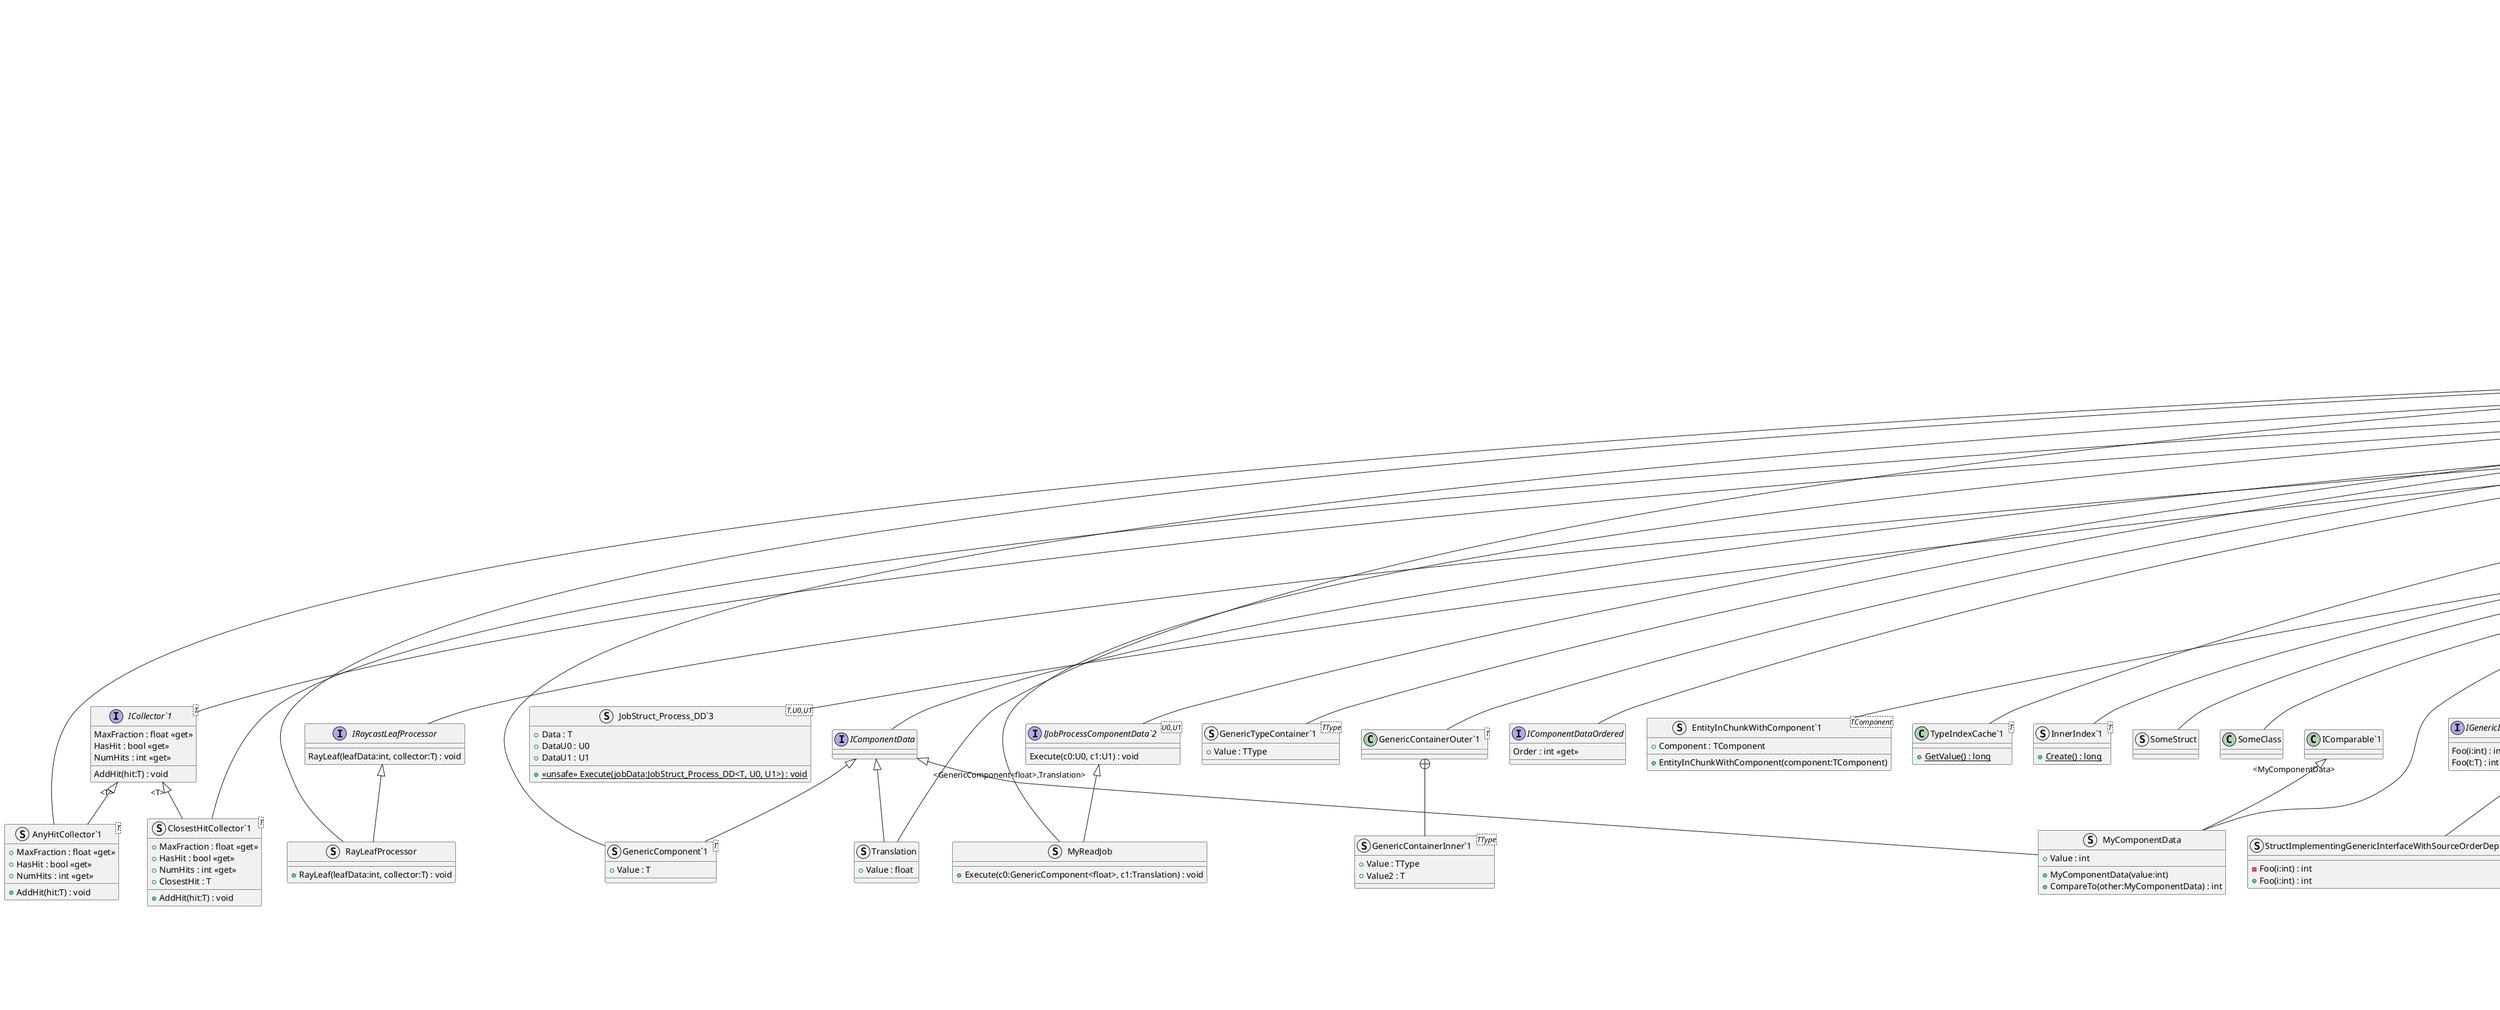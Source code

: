 @startuml
class TestGenerics <<partial>> {
    + {static} StructNestedGenerics() : int
    + {static} CheckSizeOfWithGenerics() : int
    + {static} TestOuterInnerGenerics() : float
    + {static} TestOuterInnerGenerics2() : float
    + {static} TestActivator() : float
    + {static} TestActivatorIndirect() : float
    + {static} TestStaticMethodGeneric() : float
    - {static} CreateActivator(value:float) : TNew
    - {static} ComputeData(left:TLeft, right:TRight) : TResult
    + {static} TestCrossConstraints() : void
    + {static} TestCrossAndGenericArgumentsInGenericInterface() : float
    + {static} TestCase_1059355() : int
    + {static} ExplicitInterfaceImplementation() : void
    + {static} ExecutePhysicsJob() : int
    {static} - castRay(data:int, collector:T) : void
    {static} - processLeaves(processor:T, collector:U) : void
    {static} - castRayMesh(collector:T) : void
    + {static} TestGenericIssueWithIJobProcessComponentData() : float
    + {static} TestSizeOfWithGenericType() : int
    + {static} TestSizeOfWithNestedGenericTypes() : int
    + {static} CheckInterfaceCallsThroughGenericsOfGenerics() : int
    + {static} TestNestedGenericsWithStaticAndSameName() : long
    - {static} GenericResolutionBranchTrick() : int
    + {static} TestGenericResolutionBranchTrickInt() : int
    + {static} TestGenericResolutionBranchTrickStruct() : int
    + {static} <<unsafe>> TestGenericResolutionBranchTrickClass() : int
    + {static} TestStructImplementingGenericInterfaceWithSourceOrderDependentResolution() : int
    - {static} CallStructImplementingGenericInterfaceWithSourceOrderDependentResolutionHelper(value:T, u:U) : int
    + {static} TestStructImplementingGenericInterfaceWithSourceOrderDependentResolution2() : int
    - {static} CallStructImplementingGenericInterfaceWithSourceOrderDependentResolution2Helper(value:T, u:U) : int
    + {static} CallGenericStructImplementingGenericInterfaceWithOverloads() : int
    - {static} CallGenericStructImplementingGenericInterfaceWithOverloadsHelper(value:T) : int
    + {static} CallGenericStructImplementingGenericInterfaceWithOverloads2() : int
    - {static} CallGenericStructImplementingGenericInterfaceWithOverloadsHelper2(value:T, result1:U, result2:U) : void
    + {static} CallGenericStructImplementingGenericInterfaceWithOverloadsWrapper() : int
    - {static} CallGenericStructImplementingGenericInterfaceWithOverloadsHelperWrapper(value:T) : int
    + {static} CallGenericStructImplementingGenericInterfaceWithOverloadsWrapper2() : int
    - {static} CallGenericStructImplementingGenericInterfaceWithOverloadsHelperWrapper2(value:T, result1:U, result2:U, result3:U, result4:U) : void
    + {static} CallStructImplementingGenericInterfaceWithMoreSpecificOverload() : int
    - {static} CallStructImplementingGenericInterfaceWithMoreSpecificOverloadHelper(value:T) : int
    + {static} CallStructImplementingGenericInterfaceWithMoreSpecificOverload2() : int
    - {static} CallStructImplementingGenericInterfaceWithMoreSpecificOverload2Helper(value:T) : int
    + {static} CallGenericStructImplementingGenericInterfaceWithPrivateOverload() : int
    - {static} CallGenericStructImplementingGenericInterfaceWithPrivateOverloadHelper(value:T) : int
    + {static} CallGenericStructImplementingGenericInterfaceDerived() : int
    - {static} CallGenericStructImplementingGenericInterfaceDerivedHelper(value:T) : int
    + {static} CallBaseInterfaceMethodOnGenericStruct() : int
    - {static} CallBaseInterfaceMethodOnGenericStructHelper(value:T) : int
    + {static} CallGenericStructImplementingGenericInterfaceDerived2() : int
    - {static} CallGenericStructImplementingGenericInterfaceDerived2Helper(value:T) : int
    + {static} CallGetHashCodeViaInterface() : int
    + {static} CallGetHashCodeViaInterfaceHelper(value:T) : int
    + {static} CallGetHashCodeViaInterface2() : int
    + {static} CallGetHashCodeViaInterface3() : int
}
struct "DataOutput2`1"<TType> {
    <<internal>> m_Value : TType
}
interface "IMyActivator`1"<T> {
    Create(value:float) : T
}
struct "MyActivator`1"<T> {
    + Create(value:float) : T
}
struct "MyActivatorIndirect`1"<T> {
    + Create(value:float) : T
}
interface IMyData {
    Value : float <<get>> <<set>>
}
struct MyValueData1 {
    + Value : float <<get>> <<set>>
}
struct MyValueData2 {
    + Value : float <<get>> <<set>>
}
struct "GenericStructOuter`2"<T1,T2> {
}
struct "GenericStructOuter2`2"<T1,T2> {
}
struct "Executor`1"<T> {
    + {static} Execute(job:T) : void
}
struct "GenericStruct`2"<T1,T2> {
    + FieldMixed1 : GenericSubStruct<int, T2>
    + FieldMixed2 : GenericSubStruct<T1, float>
}
struct "GenericSubStruct`2"<T3,T4> {
    + Field3 : T3
    + Field4 : T4
}
interface IRotation {
    Value : float <<get>> <<set>>
}
struct SimpleRotation {
    + Value : float <<get>> <<set>>
}
struct SimpleRotation2 {
    + Value : float <<get>> <<set>>
}
struct ReproBurstError {
    + first : FirstLevel<SecondLevel<int>, int>
    + second : SecondLevel<int>
    + Execute() : void
}
struct "FirstLevel`2"<T1,T2> {
    + First(t1:T1, t2:T2) : void
}
interface "ISecondLevel`1"<T2> {
    Second(x:T2) : void
}
struct "SecondLevel`1"<T> {
    + Second(x:T) : void
}
struct "CaseMixedGenerics`1"<T1> {
}
struct CaseMixedImplem {
    + MyMethod(t2:SimpleRotation, value:T) : float
}
struct ReproBurstError2 {
    - solver : Simplified<BugRepro<Variant>.Foo>
    + Result : int
    + Execute() : void
}
struct Variant {
}
struct "BugRepro`1"<TVariant> {
}
interface IFoo {
    Bug() : void
}
struct "Simplified`1"<T> {
    + Run(foo:T) : int
}
struct ExplicitInterfaceStruct {
    - Execute() : void
}
struct ExplicitRunner {
    + {static} RunJob(job:T) : void
}
interface IQueryResult {
    Fraction : float <<get>> <<set>>
}
struct RayCastResult {
    + Fraction : float <<get>> <<set>>
    + SurfaceNormal : float3
    + RigidBodyIndex : int
}
interface "ICollector`1"<T> {
    MaxFraction : float <<get>>
    HasHit : bool <<get>>
    NumHits : int <<get>>
    AddHit(hit:T) : void
}
struct "AnyHitCollector`1"<T> {
    + MaxFraction : float <<get>>
    + HasHit : bool <<get>>
    + NumHits : int <<get>>
    + AddHit(hit:T) : void
}
struct "ClosestHitCollector`1"<T> {
    + MaxFraction : float <<get>>
    + HasHit : bool <<get>>
    + NumHits : int <<get>>
    + ClosestHit : T
    + AddHit(hit:T) : void
}
interface IRaycastLeafProcessor {
    RayLeaf(leafData:int, collector:T) : void
}
struct RayLeafProcessor {
    + RayLeaf(leafData:int, collector:T) : void
}
struct PhysicsJob {
    + result : bool
    + <<unsafe>> Execute(index:int) : void
}
interface IComponentData {
}
struct "JobStruct_Process_DD`3"<T,U0,U1> {
    + Data : T
    + DataU0 : U0
    + DataU1 : U1
    + {static} <<unsafe>> Execute(jobData:JobStruct_Process_DD<T, U0, U1>) : void
}
interface "IJobProcessComponentData`2"<U0,U1> {
    Execute(c0:U0, c1:U1) : void
}
struct "GenericComponent`1"<T> {
    + Value : T
}
struct Translation {
    + Value : float
}
struct MyReadJob {
    + Execute(c0:GenericComponent<float>, c1:Translation) : void
}
struct "GenericTypeContainer`1"<TType> {
    + Value : TType
}
class "GenericContainerOuter`1"<T> {
}
interface IComponentDataOrdered {
    Order : int <<get>>
}
struct "EntityInChunkWithComponent`1"<TComponent> {
    + Component : TComponent
    + EntityInChunkWithComponent(component:TComponent)
}
struct "EntityInChunkWithComponentComparer`1"<TComponent> {
    + Compare(x:EntityInChunkWithComponent<TComponent>, y:EntityInChunkWithComponent<TComponent>) : int
}
struct "MyOuterStructWithGenerics`1"<TComponent> {
    + {static} GetJob() : InnerWithComparer<EntityInChunkWithComponent<TComponent>, EntityInChunkWithComponentComparer<TComponent>>
}
struct MyComponentData {
    + Value : int
    + MyComponentData(value:int)
    + CompareTo(other:MyComponentData) : int
}
class "TypeIndexCache`1"<T> {
    + {static} GetValue() : long
}
struct "InnerIndex`1"<T> {
    + {static} Create() : long
}
struct SomeStruct {
}
class SomeClass {
}
interface "IGenericInterfaceWithSourceOrderDependentResolution`1"<T> {
    Foo(i:int) : int
    Foo(t:T) : int
}
struct StructImplementingGenericInterfaceWithSourceOrderDependentResolution {
    - Foo(i:int) : int
    + Foo(i:int) : int
}
interface "IGenericInterfaceWithSourceOrderDependentResolution2`1"<T> {
    Foo(t:T) : int
    Foo(i:int) : int
}
struct StructImplementingGenericInterfaceWithSourceOrderDependentResolution2 {
    - Foo(i:int) : int
    + Foo(i:int) : int
}
interface "IGenericInterfaceWithOverloads`1"<T> {
    Foo(u:uint) : T
    Foo(i:int) : T
}
struct "GenericStructImplementingGenericInterfaceWithOverloads`1"<T> {
    + UIntValue : T
    + IntValue : T
    + Foo(u:uint) : T
    + Foo(i:int) : T
}
interface "IGenericInterfaceWithOverloadsWrapper`1"<T> {
    Bar(index:uint) : GenericStructImplementingGenericInterfaceWithOverloads<T>
    Bar(index:int) : GenericStructImplementingGenericInterfaceWithOverloads<T>
}
struct "GenericStructImplementingGenericInterfaceWithOverloadsWrapper`1"<T> {
    + UIntValue : GenericStructImplementingGenericInterfaceWithOverloads<T>
    + IntValue : GenericStructImplementingGenericInterfaceWithOverloads<T>
    + Bar(index:uint) : GenericStructImplementingGenericInterfaceWithOverloads<T>
    + Bar(index:int) : GenericStructImplementingGenericInterfaceWithOverloads<T>
}
interface "IGenericInterfaceWithMoreSpecificOverload`1"<T> {
    Foo(t:T) : int
    Foo(i:int) : int
}
struct "StructImplementingGenericInterfaceWithMoreSpecificOverload`1"<T> {
    + Foo(t:T) : int
    + Foo(i:int) : int
}
struct StructImplementingGenericInterfaceWithMoreSpecificOverload2 {
    + Foo(i:int) : int
}
interface "IGenericInterface`1"<T> {
    Get(idx:int) : T
}
struct "GenericStructImplementingGenericInterfaceWithPrivateOverload`1"<T> {
    - Get(idx:T) : int
    + Get(idx:int) : T
}
interface "IGenericInterfaceBase`1"<T> {
    Foo(t:T) : int
    Foo(d:double) : int
}
interface "IGenericInterfaceDerived`2"<T,U> {
    Foo(u:U) : int
}
struct "GenericStructImplementingGenericInterfaceDerived`1"<T> {
    + Foo(u:T) : int
    + Foo(d:double) : int
}
struct "GenericStructImplementingGenericInterfaceDerived2`1"<T> {
    - Foo(t:T) : int
    - Foo(d:double) : int
    + Foo(u:T) : int
}
struct CallGetHashCodeViaInterfaceStruct {
    + Value : int
    + <<override>> GetHashCode() : int
    + GetHashCode(x:int) : int
}
struct CallGetHashCodeViaInterfaceStruct2 {
    + Value : int
    + GetHashCode(x:int) : int
    + GetHashCode(d:double) : double
}
struct CallGetHashCodeViaInterfaceStruct3 {
    + Value : int
}
struct GenericStructInner {
    + Field1 : T1
    + Field2 : T2
    + Result : float
    + Execute() : void
}
struct "GenericStructInner`1"<T3> {
    + Field1 : T1
    + Field2 : T2
    + Field3 : T3
    + Result : float
    + Execute() : void
}
interface "MyInterface`1"<T2> {
    MyMethod(t2:T2, value:T) : float
}
struct "Check`2"<T3,T4> {
    - t3Value : T3
    - t4Value : T4
    + Execute() : float
    + {static} Run(t1:T1, t3t4:Check<T3, T4>) : float
}
struct Foo {
    + Bug() : void
}
struct "GenericContainerInner`1"<TType> {
    + Value : TType
    + Value2 : T
}
struct "InnerWithComparer`2"<T,TComparer> {
    + Value1 : T
    + Value2 : T
    + Result : int
    + Execute() : void
}
TestGenerics +-- "DataOutput2`1"
TestGenerics +-- "IMyActivator`1"
TestGenerics +-- "MyActivator`1"
"IMyActivator`1" "<T>" <|-- "MyActivator`1"
TestGenerics +-- "MyActivatorIndirect`1"
"IMyActivator`1" "<T>" <|-- "MyActivatorIndirect`1"
TestGenerics +-- IMyData
TestGenerics +-- MyValueData1
IMyData <|-- MyValueData1
TestGenerics +-- MyValueData2
IMyData <|-- MyValueData2
TestGenerics +-- "GenericStructOuter`2"
TestGenerics +-- "GenericStructOuter2`2"
TestGenerics +-- "Executor`1"
TestGenerics +-- "GenericStruct`2"
TestGenerics +-- "GenericSubStruct`2"
TestGenerics +-- IRotation
TestGenerics +-- SimpleRotation
IRotation <|-- SimpleRotation
TestGenerics +-- SimpleRotation2
IRotation <|-- SimpleRotation2
TestGenerics +-- ReproBurstError
IJob <|-- ReproBurstError
TestGenerics +-- "FirstLevel`2"
TestGenerics +-- "ISecondLevel`1"
TestGenerics +-- "SecondLevel`1"
"ISecondLevel`1" "<T>" <|-- "SecondLevel`1"
TestGenerics +-- "CaseMixedGenerics`1"
TestGenerics +-- CaseMixedImplem
TestGenerics +-- ReproBurstError2
IJob <|-- ReproBurstError2
TestGenerics +-- Variant
TestGenerics +-- "BugRepro`1"
TestGenerics +-- IFoo
TestGenerics +-- "Simplified`1"
TestGenerics +-- ExplicitInterfaceStruct
IJob <|-- ExplicitInterfaceStruct
TestGenerics +-- ExplicitRunner
TestGenerics +-- IQueryResult
TestGenerics +-- RayCastResult
IQueryResult <|-- RayCastResult
TestGenerics +-- "ICollector`1"
TestGenerics +-- "AnyHitCollector`1"
"ICollector`1" "<T>" <|-- "AnyHitCollector`1"
TestGenerics +-- "ClosestHitCollector`1"
"ICollector`1" "<T>" <|-- "ClosestHitCollector`1"
TestGenerics +-- IRaycastLeafProcessor
TestGenerics +-- RayLeafProcessor
IRaycastLeafProcessor <|-- RayLeafProcessor
TestGenerics +-- PhysicsJob
IJobParallelFor <|-- PhysicsJob
TestGenerics +-- IComponentData
TestGenerics +-- "JobStruct_Process_DD`3"
TestGenerics +-- "IJobProcessComponentData`2"
TestGenerics +-- "GenericComponent`1"
IComponentData <|-- "GenericComponent`1"
TestGenerics +-- Translation
IComponentData <|-- Translation
TestGenerics +-- MyReadJob
"IJobProcessComponentData`2" "<GenericComponent<float>,Translation>" <|-- MyReadJob
TestGenerics +-- "GenericTypeContainer`1"
TestGenerics +-- "GenericContainerOuter`1"
TestGenerics +-- IComponentDataOrdered
TestGenerics +-- "EntityInChunkWithComponent`1"
TestGenerics +-- "EntityInChunkWithComponentComparer`1"
"IComparer`1" "<EntityInChunkWithComponent<TComponent>>" <|-- "EntityInChunkWithComponentComparer`1"
TestGenerics +-- "MyOuterStructWithGenerics`1"
TestGenerics +-- MyComponentData
IComponentData <|-- MyComponentData
"IComparable`1" "<MyComponentData>" <|-- MyComponentData
TestGenerics +-- "TypeIndexCache`1"
TestGenerics +-- "InnerIndex`1"
TestGenerics +-- SomeStruct
TestGenerics +-- SomeClass
TestGenerics +-- "IGenericInterfaceWithSourceOrderDependentResolution`1"
TestGenerics +-- StructImplementingGenericInterfaceWithSourceOrderDependentResolution
"IGenericInterfaceWithSourceOrderDependentResolution`1" "<int>" <|-- StructImplementingGenericInterfaceWithSourceOrderDependentResolution
TestGenerics +-- "IGenericInterfaceWithSourceOrderDependentResolution2`1"
TestGenerics +-- StructImplementingGenericInterfaceWithSourceOrderDependentResolution2
"IGenericInterfaceWithSourceOrderDependentResolution2`1" "<int>" <|-- StructImplementingGenericInterfaceWithSourceOrderDependentResolution2
TestGenerics +-- "IGenericInterfaceWithOverloads`1"
TestGenerics +-- "GenericStructImplementingGenericInterfaceWithOverloads`1"
"IGenericInterfaceWithOverloads`1" "<T>" <|-- "GenericStructImplementingGenericInterfaceWithOverloads`1"
TestGenerics +-- "IGenericInterfaceWithOverloadsWrapper`1"
TestGenerics +-- "GenericStructImplementingGenericInterfaceWithOverloadsWrapper`1"
"IGenericInterfaceWithOverloadsWrapper`1" "<T>" <|-- "GenericStructImplementingGenericInterfaceWithOverloadsWrapper`1"
TestGenerics +-- "IGenericInterfaceWithMoreSpecificOverload`1"
TestGenerics +-- "StructImplementingGenericInterfaceWithMoreSpecificOverload`1"
"IGenericInterfaceWithMoreSpecificOverload`1" "<T>" <|-- "StructImplementingGenericInterfaceWithMoreSpecificOverload`1"
TestGenerics +-- StructImplementingGenericInterfaceWithMoreSpecificOverload2
"IGenericInterfaceWithMoreSpecificOverload`1" "<int>" <|-- StructImplementingGenericInterfaceWithMoreSpecificOverload2
TestGenerics +-- "IGenericInterface`1"
TestGenerics +-- "GenericStructImplementingGenericInterfaceWithPrivateOverload`1"
"IGenericInterface`1" "<T>" <|-- "GenericStructImplementingGenericInterfaceWithPrivateOverload`1"
TestGenerics +-- "IGenericInterfaceBase`1"
TestGenerics +-- "IGenericInterfaceDerived`2"
"IGenericInterfaceBase`1" "<T>" <|-- "IGenericInterfaceDerived`2"
TestGenerics +-- "GenericStructImplementingGenericInterfaceDerived`1"
"IGenericInterfaceDerived`2" "<T,T>" <|-- "GenericStructImplementingGenericInterfaceDerived`1"
TestGenerics +-- "GenericStructImplementingGenericInterfaceDerived2`1"
"IGenericInterfaceDerived`2" "<T,T>" <|-- "GenericStructImplementingGenericInterfaceDerived2`1"
TestGenerics +-- CallGetHashCodeViaInterfaceStruct
TestGenerics +-- CallGetHashCodeViaInterfaceStruct2
TestGenerics +-- CallGetHashCodeViaInterfaceStruct3
"GenericStructOuter`2" +-- GenericStructInner
IJob <|-- GenericStructInner
"GenericStructOuter2`2" +-- "GenericStructInner`1"
IJob <|-- "GenericStructInner`1"
"CaseMixedGenerics`1" +-- "MyInterface`1"
"CaseMixedGenerics`1" +-- "Check`2"
"BugRepro`1" +-- Foo
IFoo <|-- Foo
"GenericContainerOuter`1" +-- "GenericContainerInner`1"
"MyOuterStructWithGenerics`1" +-- "InnerWithComparer`2"
IJob <|-- "InnerWithComparer`2"
@enduml
